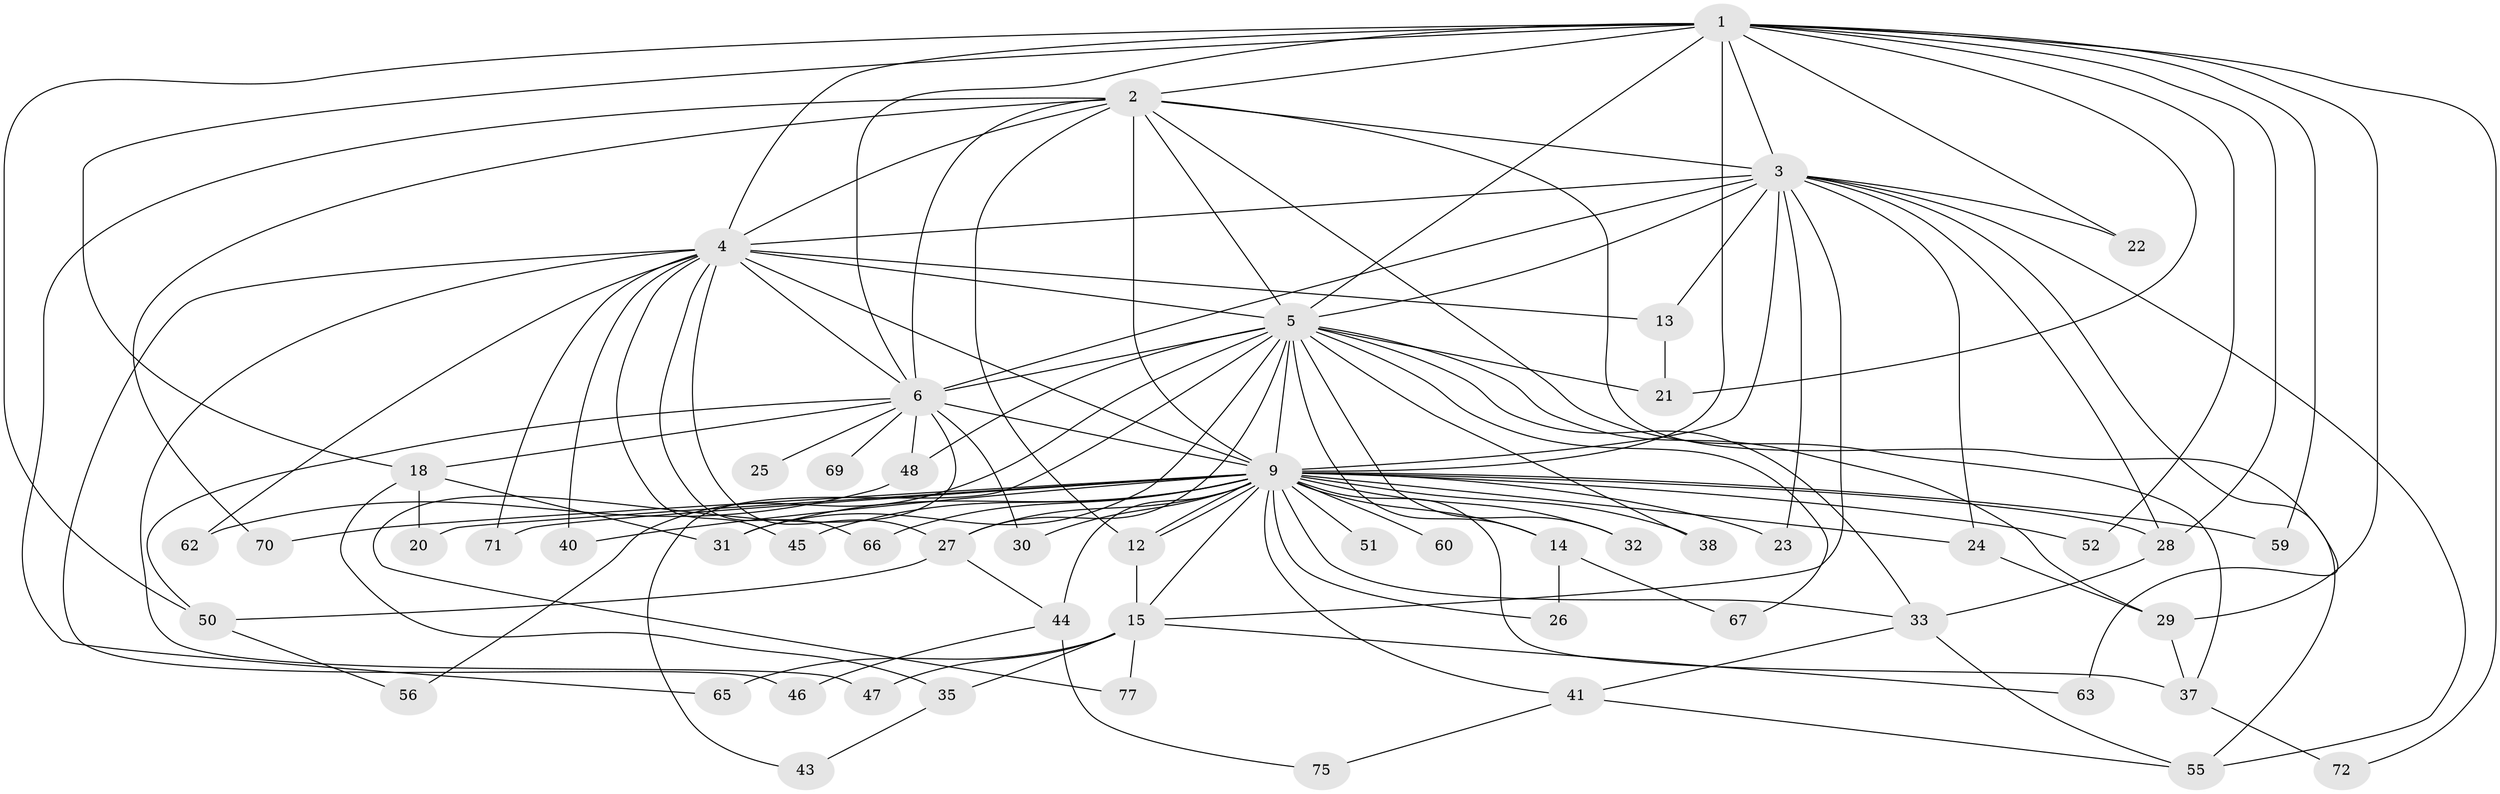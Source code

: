 // original degree distribution, {13: 0.012987012987012988, 14: 0.025974025974025976, 17: 0.025974025974025976, 18: 0.012987012987012988, 22: 0.012987012987012988, 11: 0.012987012987012988, 25: 0.012987012987012988, 28: 0.012987012987012988, 3: 0.16883116883116883, 4: 0.11688311688311688, 7: 0.012987012987012988, 5: 0.03896103896103896, 2: 0.5324675324675324}
// Generated by graph-tools (version 1.1) at 2025/41/03/06/25 10:41:42]
// undirected, 55 vertices, 125 edges
graph export_dot {
graph [start="1"]
  node [color=gray90,style=filled];
  1 [super="+7"];
  2 [super="+16"];
  3 [super="+19"];
  4 [super="+11"];
  5 [super="+68"];
  6 [super="+8"];
  9 [super="+10"];
  12 [super="+34"];
  13 [super="+58"];
  14;
  15 [super="+17"];
  18 [super="+57"];
  20;
  21;
  22;
  23;
  24;
  25;
  26;
  27 [super="+42"];
  28 [super="+54"];
  29 [super="+39"];
  30;
  31 [super="+36"];
  32;
  33 [super="+49"];
  35;
  37 [super="+76"];
  38;
  40;
  41 [super="+73"];
  43;
  44 [super="+61"];
  45;
  46;
  47;
  48;
  50 [super="+53"];
  51;
  52 [super="+74"];
  55 [super="+64"];
  56;
  59;
  60;
  62;
  63;
  65;
  66;
  67;
  69;
  70;
  71;
  72;
  75;
  77;
  1 -- 2 [weight=2];
  1 -- 3 [weight=2];
  1 -- 4 [weight=2];
  1 -- 5 [weight=2];
  1 -- 6 [weight=4];
  1 -- 9 [weight=4];
  1 -- 18;
  1 -- 52;
  1 -- 72;
  1 -- 50;
  1 -- 21;
  1 -- 22;
  1 -- 59;
  1 -- 29;
  1 -- 28;
  2 -- 3;
  2 -- 4;
  2 -- 5;
  2 -- 6 [weight=2];
  2 -- 9 [weight=3];
  2 -- 37;
  2 -- 55;
  2 -- 70;
  2 -- 12;
  2 -- 65;
  3 -- 4;
  3 -- 5;
  3 -- 6 [weight=2];
  3 -- 9 [weight=3];
  3 -- 13;
  3 -- 15;
  3 -- 23;
  3 -- 24;
  3 -- 28;
  3 -- 55;
  3 -- 63;
  3 -- 22;
  4 -- 5;
  4 -- 6 [weight=2];
  4 -- 9 [weight=3];
  4 -- 13;
  4 -- 40;
  4 -- 45;
  4 -- 46;
  4 -- 47;
  4 -- 62;
  4 -- 66;
  4 -- 71;
  4 -- 27;
  5 -- 6 [weight=3];
  5 -- 9 [weight=2];
  5 -- 14;
  5 -- 21;
  5 -- 27;
  5 -- 29;
  5 -- 31;
  5 -- 32;
  5 -- 38;
  5 -- 43;
  5 -- 48;
  5 -- 56;
  5 -- 67;
  5 -- 33;
  6 -- 9 [weight=4];
  6 -- 69 [weight=2];
  6 -- 77;
  6 -- 48;
  6 -- 18;
  6 -- 25;
  6 -- 30;
  6 -- 50;
  9 -- 12;
  9 -- 12;
  9 -- 14;
  9 -- 15;
  9 -- 20;
  9 -- 24;
  9 -- 26;
  9 -- 27;
  9 -- 31 [weight=2];
  9 -- 33;
  9 -- 38;
  9 -- 44 [weight=2];
  9 -- 45;
  9 -- 60 [weight=2];
  9 -- 71;
  9 -- 66;
  9 -- 70;
  9 -- 23;
  9 -- 28;
  9 -- 30;
  9 -- 32;
  9 -- 40;
  9 -- 41;
  9 -- 51;
  9 -- 52 [weight=2];
  9 -- 59;
  9 -- 37;
  12 -- 15;
  13 -- 21;
  14 -- 26;
  14 -- 67;
  15 -- 35;
  15 -- 47;
  15 -- 63;
  15 -- 77;
  15 -- 65;
  18 -- 20;
  18 -- 35;
  18 -- 31;
  24 -- 29;
  27 -- 50;
  27 -- 44;
  28 -- 33;
  29 -- 37;
  33 -- 41;
  33 -- 55;
  35 -- 43;
  37 -- 72;
  41 -- 75;
  41 -- 55;
  44 -- 46;
  44 -- 75;
  48 -- 62;
  50 -- 56;
}
